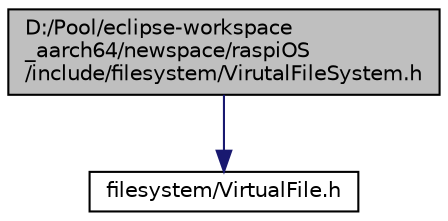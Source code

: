 digraph "D:/Pool/eclipse-workspace_aarch64/newspace/raspiOS/include/filesystem/VirutalFileSystem.h"
{
  edge [fontname="Helvetica",fontsize="10",labelfontname="Helvetica",labelfontsize="10"];
  node [fontname="Helvetica",fontsize="10",shape=record];
  Node1217 [label="D:/Pool/eclipse-workspace\l_aarch64/newspace/raspiOS\l/include/filesystem/VirutalFileSystem.h",height=0.2,width=0.4,color="black", fillcolor="grey75", style="filled", fontcolor="black"];
  Node1217 -> Node1218 [color="midnightblue",fontsize="10",style="solid",fontname="Helvetica"];
  Node1218 [label="filesystem/VirtualFile.h",height=0.2,width=0.4,color="black", fillcolor="white", style="filled",URL="$d2/dc8/_virtual_file_8h.html"];
}
